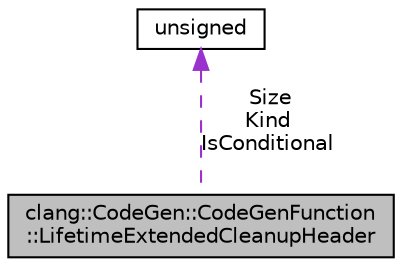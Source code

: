 digraph "clang::CodeGen::CodeGenFunction::LifetimeExtendedCleanupHeader"
{
 // LATEX_PDF_SIZE
  bgcolor="transparent";
  edge [fontname="Helvetica",fontsize="10",labelfontname="Helvetica",labelfontsize="10"];
  node [fontname="Helvetica",fontsize="10",shape=record];
  Node1 [label="clang::CodeGen::CodeGenFunction\l::LifetimeExtendedCleanupHeader",height=0.2,width=0.4,color="black", fillcolor="grey75", style="filled", fontcolor="black",tooltip="Header for data within LifetimeExtendedCleanupStack."];
  Node2 -> Node1 [dir="back",color="darkorchid3",fontsize="10",style="dashed",label=" Size\nKind\nIsConditional" ,fontname="Helvetica"];
  Node2 [label="unsigned",height=0.2,width=0.4,color="black",URL="$classunsigned.html",tooltip=" "];
}
